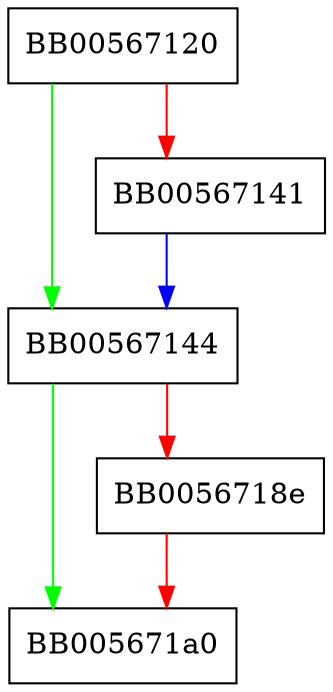 digraph SMIME_read_CMS_ex {
  node [shape="box"];
  graph [splines=ortho];
  BB00567120 -> BB00567144 [color="green"];
  BB00567120 -> BB00567141 [color="red"];
  BB00567141 -> BB00567144 [color="blue"];
  BB00567144 -> BB005671a0 [color="green"];
  BB00567144 -> BB0056718e [color="red"];
  BB0056718e -> BB005671a0 [color="red"];
}